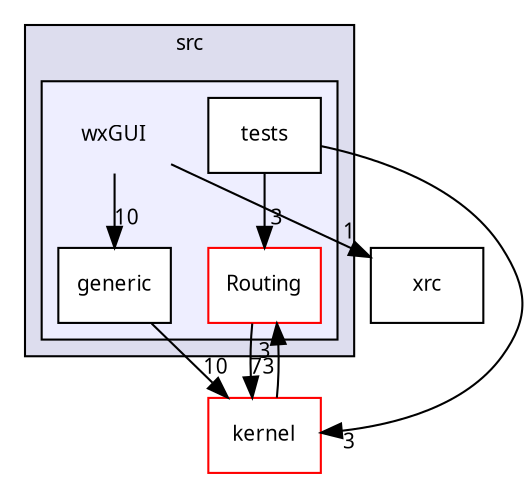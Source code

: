 digraph "src/wxGUI" {
  compound=true
  node [ fontsize="10", fontname="Sans"];
  edge [ labelfontsize="10", labelfontname="Sans"];
  subgraph clusterdir_68267d1309a1af8e8297ef4c3efbcdba {
    graph [ bgcolor="#ddddee", pencolor="black", label="src" fontname="Sans", fontsize="10", URL="dir_68267d1309a1af8e8297ef4c3efbcdba.html"]
  subgraph clusterdir_eaae7e9da1b31c6b329e928d72e0e61a {
    graph [ bgcolor="#eeeeff", pencolor="black", label="" URL="dir_eaae7e9da1b31c6b329e928d72e0e61a.html"];
    dir_eaae7e9da1b31c6b329e928d72e0e61a [shape=plaintext label="wxGUI"];
    dir_6feab0a044d0e418755c87751896293d [shape=box label="generic" color="black" fillcolor="white" style="filled" URL="dir_6feab0a044d0e418755c87751896293d.html"];
    dir_589b0311d58a74617a532121d489d9c2 [shape=box label="Routing" color="red" fillcolor="white" style="filled" URL="dir_589b0311d58a74617a532121d489d9c2.html"];
    dir_50213a675c154bc6b7c7ea806d6917a8 [shape=box label="tests" color="black" fillcolor="white" style="filled" URL="dir_50213a675c154bc6b7c7ea806d6917a8.html"];
  }
  }
  dir_cbd7f246bdf7dc0a50281a272327e6ed [shape=box label="kernel" fillcolor="white" style="filled" color="red" URL="dir_cbd7f246bdf7dc0a50281a272327e6ed.html"];
  dir_d5e24438cd2df956e0a6a1d94dd0c9c3 [shape=box label="xrc" URL="dir_d5e24438cd2df956e0a6a1d94dd0c9c3.html"];
  dir_eaae7e9da1b31c6b329e928d72e0e61a->dir_d5e24438cd2df956e0a6a1d94dd0c9c3 [headlabel="1", labeldistance=1.5 headhref="dir_000007_000020.html"];
  dir_eaae7e9da1b31c6b329e928d72e0e61a->dir_6feab0a044d0e418755c87751896293d [headlabel="10", labeldistance=1.5 headhref="dir_000007_000018.html"];
  dir_cbd7f246bdf7dc0a50281a272327e6ed->dir_589b0311d58a74617a532121d489d9c2 [headlabel="3", labeldistance=1.5 headhref="dir_000002_000008.html"];
  dir_50213a675c154bc6b7c7ea806d6917a8->dir_cbd7f246bdf7dc0a50281a272327e6ed [headlabel="3", labeldistance=1.5 headhref="dir_000016_000002.html"];
  dir_50213a675c154bc6b7c7ea806d6917a8->dir_589b0311d58a74617a532121d489d9c2 [headlabel="3", labeldistance=1.5 headhref="dir_000016_000008.html"];
  dir_589b0311d58a74617a532121d489d9c2->dir_cbd7f246bdf7dc0a50281a272327e6ed [headlabel="73", labeldistance=1.5 headhref="dir_000008_000002.html"];
  dir_6feab0a044d0e418755c87751896293d->dir_cbd7f246bdf7dc0a50281a272327e6ed [headlabel="10", labeldistance=1.5 headhref="dir_000018_000002.html"];
}
